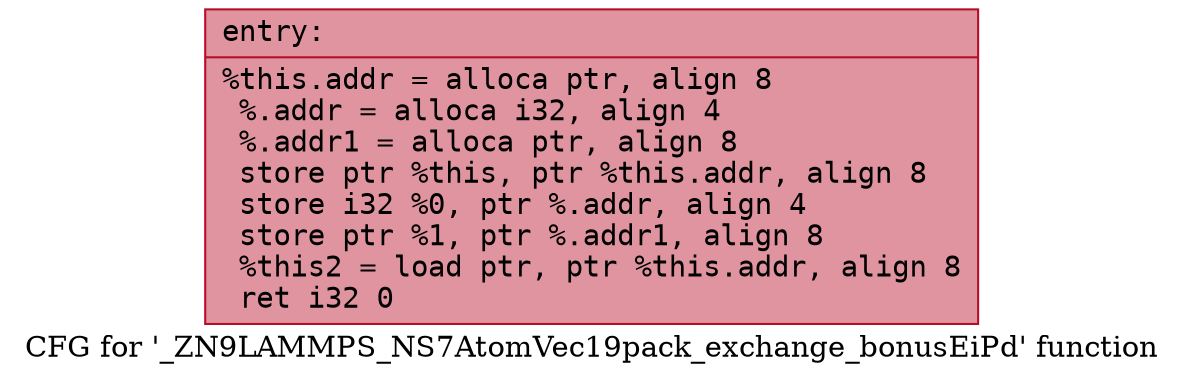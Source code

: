 digraph "CFG for '_ZN9LAMMPS_NS7AtomVec19pack_exchange_bonusEiPd' function" {
	label="CFG for '_ZN9LAMMPS_NS7AtomVec19pack_exchange_bonusEiPd' function";

	Node0x55b70122ac80 [shape=record,color="#b70d28ff", style=filled, fillcolor="#b70d2870" fontname="Courier",label="{entry:\l|  %this.addr = alloca ptr, align 8\l  %.addr = alloca i32, align 4\l  %.addr1 = alloca ptr, align 8\l  store ptr %this, ptr %this.addr, align 8\l  store i32 %0, ptr %.addr, align 4\l  store ptr %1, ptr %.addr1, align 8\l  %this2 = load ptr, ptr %this.addr, align 8\l  ret i32 0\l}"];
}
